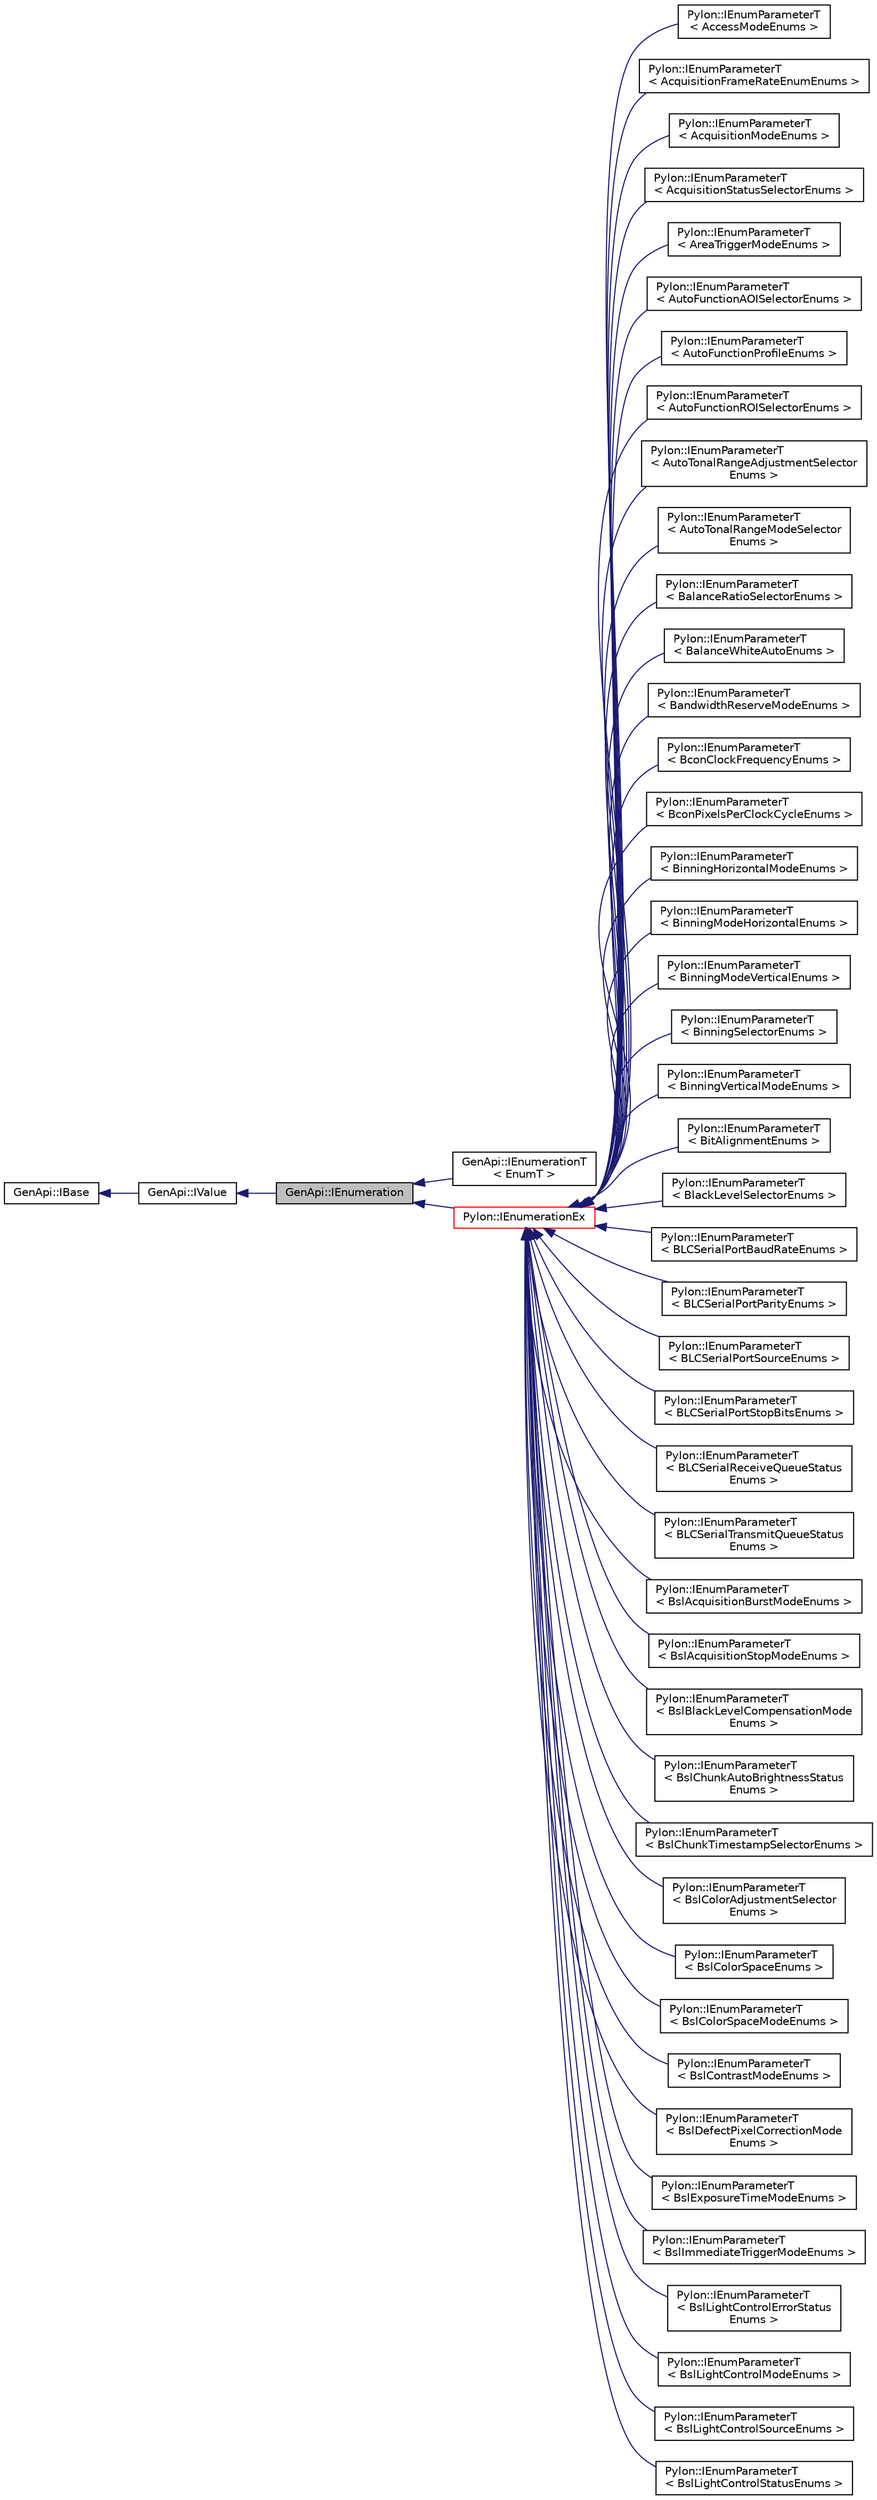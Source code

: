 digraph "GenApi::IEnumeration"
{
  edge [fontname="Helvetica",fontsize="10",labelfontname="Helvetica",labelfontsize="10"];
  node [fontname="Helvetica",fontsize="10",shape=record];
  rankdir="LR";
  Node1 [label="GenApi::IEnumeration",height=0.2,width=0.4,color="black", fillcolor="grey75", style="filled", fontcolor="black"];
  Node2 -> Node1 [dir="back",color="midnightblue",fontsize="10",style="solid",fontname="Helvetica"];
  Node2 [label="GenApi::IValue",height=0.2,width=0.4,color="black", fillcolor="white", style="filled",URL="$struct_gen_api_1_1_i_value.html",tooltip="Interface for value properties. "];
  Node3 -> Node2 [dir="back",color="midnightblue",fontsize="10",style="solid",fontname="Helvetica"];
  Node3 [label="GenApi::IBase",height=0.2,width=0.4,color="black", fillcolor="white", style="filled",URL="$struct_gen_api_1_1_i_base.html",tooltip="Base interface common to all nodes. "];
  Node1 -> Node4 [dir="back",color="midnightblue",fontsize="10",style="solid",fontname="Helvetica"];
  Node4 [label="GenApi::IEnumerationT\l\< EnumT \>",height=0.2,width=0.4,color="black", fillcolor="white", style="filled",URL="$struct_gen_api_1_1_i_enumeration_t.html",tooltip="Interface for enumeration properties. "];
  Node1 -> Node5 [dir="back",color="midnightblue",fontsize="10",style="solid",fontname="Helvetica"];
  Node5 [label="Pylon::IEnumerationEx",height=0.2,width=0.4,color="red", fillcolor="white", style="filled",URL="$struct_pylon_1_1_i_enumeration_ex.html",tooltip="Extends the GenApi::IEnumeration interface with convenience methods. "];
  Node5 -> Node6 [dir="back",color="midnightblue",fontsize="10",style="solid",fontname="Helvetica"];
  Node6 [label="Pylon::IEnumParameterT\l\< AccessModeEnums \>",height=0.2,width=0.4,color="black", fillcolor="white", style="filled",URL="$struct_pylon_1_1_i_enum_parameter_t.html"];
  Node5 -> Node7 [dir="back",color="midnightblue",fontsize="10",style="solid",fontname="Helvetica"];
  Node7 [label="Pylon::IEnumParameterT\l\< AcquisitionFrameRateEnumEnums \>",height=0.2,width=0.4,color="black", fillcolor="white", style="filled",URL="$struct_pylon_1_1_i_enum_parameter_t.html"];
  Node5 -> Node8 [dir="back",color="midnightblue",fontsize="10",style="solid",fontname="Helvetica"];
  Node8 [label="Pylon::IEnumParameterT\l\< AcquisitionModeEnums \>",height=0.2,width=0.4,color="black", fillcolor="white", style="filled",URL="$struct_pylon_1_1_i_enum_parameter_t.html"];
  Node5 -> Node9 [dir="back",color="midnightblue",fontsize="10",style="solid",fontname="Helvetica"];
  Node9 [label="Pylon::IEnumParameterT\l\< AcquisitionStatusSelectorEnums \>",height=0.2,width=0.4,color="black", fillcolor="white", style="filled",URL="$struct_pylon_1_1_i_enum_parameter_t.html"];
  Node5 -> Node10 [dir="back",color="midnightblue",fontsize="10",style="solid",fontname="Helvetica"];
  Node10 [label="Pylon::IEnumParameterT\l\< AreaTriggerModeEnums \>",height=0.2,width=0.4,color="black", fillcolor="white", style="filled",URL="$struct_pylon_1_1_i_enum_parameter_t.html"];
  Node5 -> Node11 [dir="back",color="midnightblue",fontsize="10",style="solid",fontname="Helvetica"];
  Node11 [label="Pylon::IEnumParameterT\l\< AutoFunctionAOISelectorEnums \>",height=0.2,width=0.4,color="black", fillcolor="white", style="filled",URL="$struct_pylon_1_1_i_enum_parameter_t.html"];
  Node5 -> Node12 [dir="back",color="midnightblue",fontsize="10",style="solid",fontname="Helvetica"];
  Node12 [label="Pylon::IEnumParameterT\l\< AutoFunctionProfileEnums \>",height=0.2,width=0.4,color="black", fillcolor="white", style="filled",URL="$struct_pylon_1_1_i_enum_parameter_t.html"];
  Node5 -> Node13 [dir="back",color="midnightblue",fontsize="10",style="solid",fontname="Helvetica"];
  Node13 [label="Pylon::IEnumParameterT\l\< AutoFunctionROISelectorEnums \>",height=0.2,width=0.4,color="black", fillcolor="white", style="filled",URL="$struct_pylon_1_1_i_enum_parameter_t.html"];
  Node5 -> Node14 [dir="back",color="midnightblue",fontsize="10",style="solid",fontname="Helvetica"];
  Node14 [label="Pylon::IEnumParameterT\l\< AutoTonalRangeAdjustmentSelector\lEnums \>",height=0.2,width=0.4,color="black", fillcolor="white", style="filled",URL="$struct_pylon_1_1_i_enum_parameter_t.html"];
  Node5 -> Node15 [dir="back",color="midnightblue",fontsize="10",style="solid",fontname="Helvetica"];
  Node15 [label="Pylon::IEnumParameterT\l\< AutoTonalRangeModeSelector\lEnums \>",height=0.2,width=0.4,color="black", fillcolor="white", style="filled",URL="$struct_pylon_1_1_i_enum_parameter_t.html"];
  Node5 -> Node16 [dir="back",color="midnightblue",fontsize="10",style="solid",fontname="Helvetica"];
  Node16 [label="Pylon::IEnumParameterT\l\< BalanceRatioSelectorEnums \>",height=0.2,width=0.4,color="black", fillcolor="white", style="filled",URL="$struct_pylon_1_1_i_enum_parameter_t.html"];
  Node5 -> Node17 [dir="back",color="midnightblue",fontsize="10",style="solid",fontname="Helvetica"];
  Node17 [label="Pylon::IEnumParameterT\l\< BalanceWhiteAutoEnums \>",height=0.2,width=0.4,color="black", fillcolor="white", style="filled",URL="$struct_pylon_1_1_i_enum_parameter_t.html"];
  Node5 -> Node18 [dir="back",color="midnightblue",fontsize="10",style="solid",fontname="Helvetica"];
  Node18 [label="Pylon::IEnumParameterT\l\< BandwidthReserveModeEnums \>",height=0.2,width=0.4,color="black", fillcolor="white", style="filled",URL="$struct_pylon_1_1_i_enum_parameter_t.html"];
  Node5 -> Node19 [dir="back",color="midnightblue",fontsize="10",style="solid",fontname="Helvetica"];
  Node19 [label="Pylon::IEnumParameterT\l\< BconClockFrequencyEnums \>",height=0.2,width=0.4,color="black", fillcolor="white", style="filled",URL="$struct_pylon_1_1_i_enum_parameter_t.html"];
  Node5 -> Node20 [dir="back",color="midnightblue",fontsize="10",style="solid",fontname="Helvetica"];
  Node20 [label="Pylon::IEnumParameterT\l\< BconPixelsPerClockCycleEnums \>",height=0.2,width=0.4,color="black", fillcolor="white", style="filled",URL="$struct_pylon_1_1_i_enum_parameter_t.html"];
  Node5 -> Node21 [dir="back",color="midnightblue",fontsize="10",style="solid",fontname="Helvetica"];
  Node21 [label="Pylon::IEnumParameterT\l\< BinningHorizontalModeEnums \>",height=0.2,width=0.4,color="black", fillcolor="white", style="filled",URL="$struct_pylon_1_1_i_enum_parameter_t.html"];
  Node5 -> Node22 [dir="back",color="midnightblue",fontsize="10",style="solid",fontname="Helvetica"];
  Node22 [label="Pylon::IEnumParameterT\l\< BinningModeHorizontalEnums \>",height=0.2,width=0.4,color="black", fillcolor="white", style="filled",URL="$struct_pylon_1_1_i_enum_parameter_t.html"];
  Node5 -> Node23 [dir="back",color="midnightblue",fontsize="10",style="solid",fontname="Helvetica"];
  Node23 [label="Pylon::IEnumParameterT\l\< BinningModeVerticalEnums \>",height=0.2,width=0.4,color="black", fillcolor="white", style="filled",URL="$struct_pylon_1_1_i_enum_parameter_t.html"];
  Node5 -> Node24 [dir="back",color="midnightblue",fontsize="10",style="solid",fontname="Helvetica"];
  Node24 [label="Pylon::IEnumParameterT\l\< BinningSelectorEnums \>",height=0.2,width=0.4,color="black", fillcolor="white", style="filled",URL="$struct_pylon_1_1_i_enum_parameter_t.html"];
  Node5 -> Node25 [dir="back",color="midnightblue",fontsize="10",style="solid",fontname="Helvetica"];
  Node25 [label="Pylon::IEnumParameterT\l\< BinningVerticalModeEnums \>",height=0.2,width=0.4,color="black", fillcolor="white", style="filled",URL="$struct_pylon_1_1_i_enum_parameter_t.html"];
  Node5 -> Node26 [dir="back",color="midnightblue",fontsize="10",style="solid",fontname="Helvetica"];
  Node26 [label="Pylon::IEnumParameterT\l\< BitAlignmentEnums \>",height=0.2,width=0.4,color="black", fillcolor="white", style="filled",URL="$struct_pylon_1_1_i_enum_parameter_t.html"];
  Node5 -> Node27 [dir="back",color="midnightblue",fontsize="10",style="solid",fontname="Helvetica"];
  Node27 [label="Pylon::IEnumParameterT\l\< BlackLevelSelectorEnums \>",height=0.2,width=0.4,color="black", fillcolor="white", style="filled",URL="$struct_pylon_1_1_i_enum_parameter_t.html"];
  Node5 -> Node28 [dir="back",color="midnightblue",fontsize="10",style="solid",fontname="Helvetica"];
  Node28 [label="Pylon::IEnumParameterT\l\< BLCSerialPortBaudRateEnums \>",height=0.2,width=0.4,color="black", fillcolor="white", style="filled",URL="$struct_pylon_1_1_i_enum_parameter_t.html"];
  Node5 -> Node29 [dir="back",color="midnightblue",fontsize="10",style="solid",fontname="Helvetica"];
  Node29 [label="Pylon::IEnumParameterT\l\< BLCSerialPortParityEnums \>",height=0.2,width=0.4,color="black", fillcolor="white", style="filled",URL="$struct_pylon_1_1_i_enum_parameter_t.html"];
  Node5 -> Node30 [dir="back",color="midnightblue",fontsize="10",style="solid",fontname="Helvetica"];
  Node30 [label="Pylon::IEnumParameterT\l\< BLCSerialPortSourceEnums \>",height=0.2,width=0.4,color="black", fillcolor="white", style="filled",URL="$struct_pylon_1_1_i_enum_parameter_t.html"];
  Node5 -> Node31 [dir="back",color="midnightblue",fontsize="10",style="solid",fontname="Helvetica"];
  Node31 [label="Pylon::IEnumParameterT\l\< BLCSerialPortStopBitsEnums \>",height=0.2,width=0.4,color="black", fillcolor="white", style="filled",URL="$struct_pylon_1_1_i_enum_parameter_t.html"];
  Node5 -> Node32 [dir="back",color="midnightblue",fontsize="10",style="solid",fontname="Helvetica"];
  Node32 [label="Pylon::IEnumParameterT\l\< BLCSerialReceiveQueueStatus\lEnums \>",height=0.2,width=0.4,color="black", fillcolor="white", style="filled",URL="$struct_pylon_1_1_i_enum_parameter_t.html"];
  Node5 -> Node33 [dir="back",color="midnightblue",fontsize="10",style="solid",fontname="Helvetica"];
  Node33 [label="Pylon::IEnumParameterT\l\< BLCSerialTransmitQueueStatus\lEnums \>",height=0.2,width=0.4,color="black", fillcolor="white", style="filled",URL="$struct_pylon_1_1_i_enum_parameter_t.html"];
  Node5 -> Node34 [dir="back",color="midnightblue",fontsize="10",style="solid",fontname="Helvetica"];
  Node34 [label="Pylon::IEnumParameterT\l\< BslAcquisitionBurstModeEnums \>",height=0.2,width=0.4,color="black", fillcolor="white", style="filled",URL="$struct_pylon_1_1_i_enum_parameter_t.html"];
  Node5 -> Node35 [dir="back",color="midnightblue",fontsize="10",style="solid",fontname="Helvetica"];
  Node35 [label="Pylon::IEnumParameterT\l\< BslAcquisitionStopModeEnums \>",height=0.2,width=0.4,color="black", fillcolor="white", style="filled",URL="$struct_pylon_1_1_i_enum_parameter_t.html"];
  Node5 -> Node36 [dir="back",color="midnightblue",fontsize="10",style="solid",fontname="Helvetica"];
  Node36 [label="Pylon::IEnumParameterT\l\< BslBlackLevelCompensationMode\lEnums \>",height=0.2,width=0.4,color="black", fillcolor="white", style="filled",URL="$struct_pylon_1_1_i_enum_parameter_t.html"];
  Node5 -> Node37 [dir="back",color="midnightblue",fontsize="10",style="solid",fontname="Helvetica"];
  Node37 [label="Pylon::IEnumParameterT\l\< BslChunkAutoBrightnessStatus\lEnums \>",height=0.2,width=0.4,color="black", fillcolor="white", style="filled",URL="$struct_pylon_1_1_i_enum_parameter_t.html"];
  Node5 -> Node38 [dir="back",color="midnightblue",fontsize="10",style="solid",fontname="Helvetica"];
  Node38 [label="Pylon::IEnumParameterT\l\< BslChunkTimestampSelectorEnums \>",height=0.2,width=0.4,color="black", fillcolor="white", style="filled",URL="$struct_pylon_1_1_i_enum_parameter_t.html"];
  Node5 -> Node39 [dir="back",color="midnightblue",fontsize="10",style="solid",fontname="Helvetica"];
  Node39 [label="Pylon::IEnumParameterT\l\< BslColorAdjustmentSelector\lEnums \>",height=0.2,width=0.4,color="black", fillcolor="white", style="filled",URL="$struct_pylon_1_1_i_enum_parameter_t.html"];
  Node5 -> Node40 [dir="back",color="midnightblue",fontsize="10",style="solid",fontname="Helvetica"];
  Node40 [label="Pylon::IEnumParameterT\l\< BslColorSpaceEnums \>",height=0.2,width=0.4,color="black", fillcolor="white", style="filled",URL="$struct_pylon_1_1_i_enum_parameter_t.html"];
  Node5 -> Node41 [dir="back",color="midnightblue",fontsize="10",style="solid",fontname="Helvetica"];
  Node41 [label="Pylon::IEnumParameterT\l\< BslColorSpaceModeEnums \>",height=0.2,width=0.4,color="black", fillcolor="white", style="filled",URL="$struct_pylon_1_1_i_enum_parameter_t.html"];
  Node5 -> Node42 [dir="back",color="midnightblue",fontsize="10",style="solid",fontname="Helvetica"];
  Node42 [label="Pylon::IEnumParameterT\l\< BslContrastModeEnums \>",height=0.2,width=0.4,color="black", fillcolor="white", style="filled",URL="$struct_pylon_1_1_i_enum_parameter_t.html"];
  Node5 -> Node43 [dir="back",color="midnightblue",fontsize="10",style="solid",fontname="Helvetica"];
  Node43 [label="Pylon::IEnumParameterT\l\< BslDefectPixelCorrectionMode\lEnums \>",height=0.2,width=0.4,color="black", fillcolor="white", style="filled",URL="$struct_pylon_1_1_i_enum_parameter_t.html"];
  Node5 -> Node44 [dir="back",color="midnightblue",fontsize="10",style="solid",fontname="Helvetica"];
  Node44 [label="Pylon::IEnumParameterT\l\< BslExposureTimeModeEnums \>",height=0.2,width=0.4,color="black", fillcolor="white", style="filled",URL="$struct_pylon_1_1_i_enum_parameter_t.html"];
  Node5 -> Node45 [dir="back",color="midnightblue",fontsize="10",style="solid",fontname="Helvetica"];
  Node45 [label="Pylon::IEnumParameterT\l\< BslImmediateTriggerModeEnums \>",height=0.2,width=0.4,color="black", fillcolor="white", style="filled",URL="$struct_pylon_1_1_i_enum_parameter_t.html"];
  Node5 -> Node46 [dir="back",color="midnightblue",fontsize="10",style="solid",fontname="Helvetica"];
  Node46 [label="Pylon::IEnumParameterT\l\< BslLightControlErrorStatus\lEnums \>",height=0.2,width=0.4,color="black", fillcolor="white", style="filled",URL="$struct_pylon_1_1_i_enum_parameter_t.html"];
  Node5 -> Node47 [dir="back",color="midnightblue",fontsize="10",style="solid",fontname="Helvetica"];
  Node47 [label="Pylon::IEnumParameterT\l\< BslLightControlModeEnums \>",height=0.2,width=0.4,color="black", fillcolor="white", style="filled",URL="$struct_pylon_1_1_i_enum_parameter_t.html"];
  Node5 -> Node48 [dir="back",color="midnightblue",fontsize="10",style="solid",fontname="Helvetica"];
  Node48 [label="Pylon::IEnumParameterT\l\< BslLightControlSourceEnums \>",height=0.2,width=0.4,color="black", fillcolor="white", style="filled",URL="$struct_pylon_1_1_i_enum_parameter_t.html"];
  Node5 -> Node49 [dir="back",color="midnightblue",fontsize="10",style="solid",fontname="Helvetica"];
  Node49 [label="Pylon::IEnumParameterT\l\< BslLightControlStatusEnums \>",height=0.2,width=0.4,color="black", fillcolor="white", style="filled",URL="$struct_pylon_1_1_i_enum_parameter_t.html"];
}
